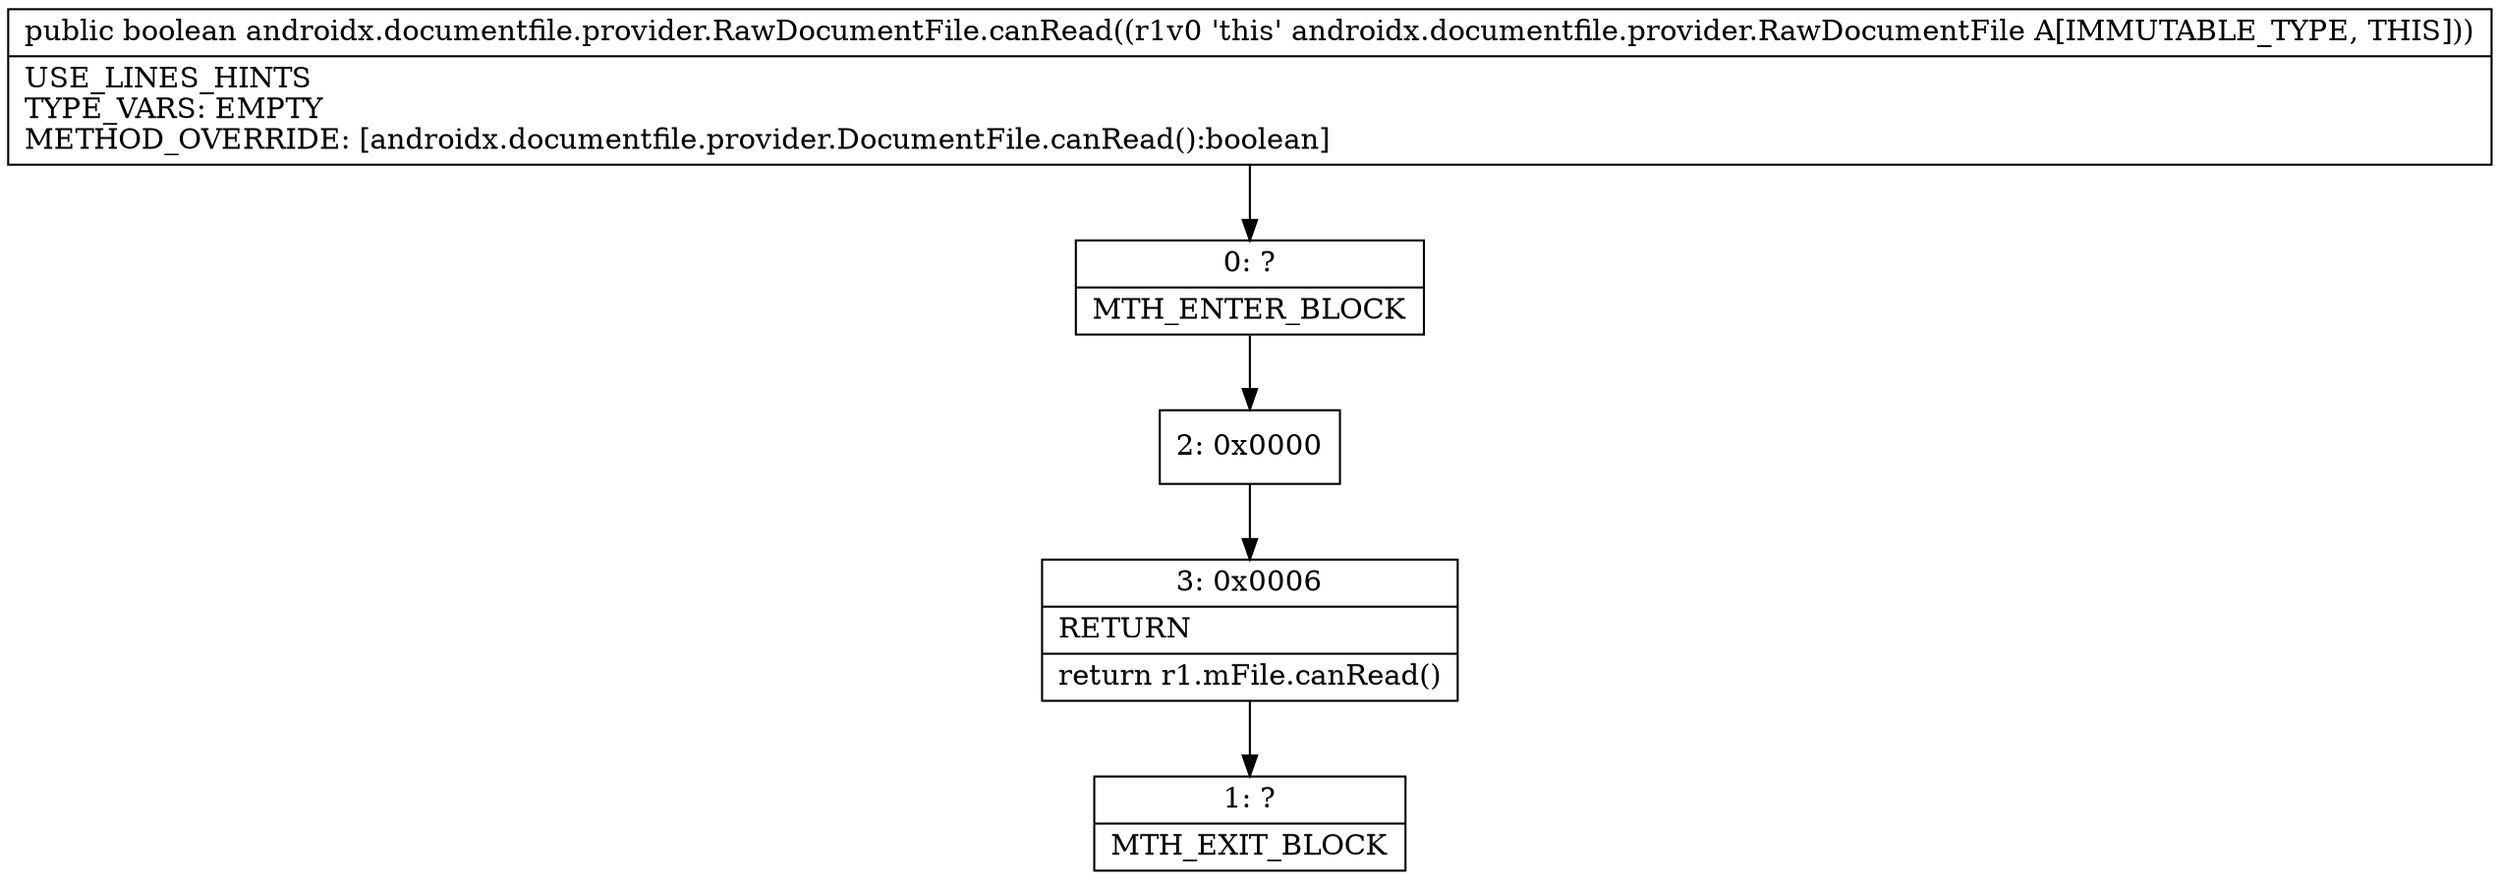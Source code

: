 digraph "CFG forandroidx.documentfile.provider.RawDocumentFile.canRead()Z" {
Node_0 [shape=record,label="{0\:\ ?|MTH_ENTER_BLOCK\l}"];
Node_2 [shape=record,label="{2\:\ 0x0000}"];
Node_3 [shape=record,label="{3\:\ 0x0006|RETURN\l|return r1.mFile.canRead()\l}"];
Node_1 [shape=record,label="{1\:\ ?|MTH_EXIT_BLOCK\l}"];
MethodNode[shape=record,label="{public boolean androidx.documentfile.provider.RawDocumentFile.canRead((r1v0 'this' androidx.documentfile.provider.RawDocumentFile A[IMMUTABLE_TYPE, THIS]))  | USE_LINES_HINTS\lTYPE_VARS: EMPTY\lMETHOD_OVERRIDE: [androidx.documentfile.provider.DocumentFile.canRead():boolean]\l}"];
MethodNode -> Node_0;Node_0 -> Node_2;
Node_2 -> Node_3;
Node_3 -> Node_1;
}

